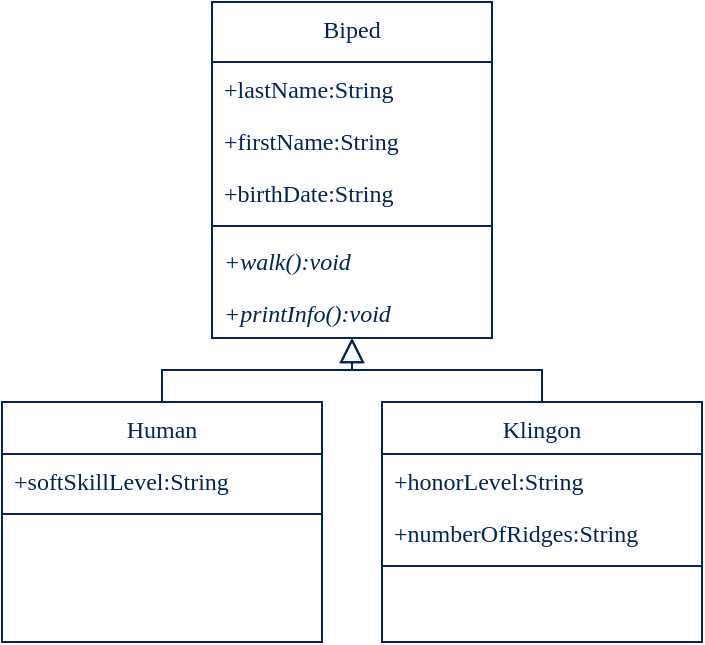 <mxfile version="13.8.0" type="github">
  <diagram id="rLdE9NMtkI9j4RpHwh_D" name="Page-1">
    <mxGraphModel dx="930" dy="627" grid="1" gridSize="10" guides="1" tooltips="1" connect="1" arrows="1" fold="1" page="1" pageScale="1" pageWidth="827" pageHeight="1169" math="0" shadow="0">
      <root>
        <mxCell id="0" />
        <mxCell id="1" parent="0" />
        <mxCell id="Il4NEZTiDTjEN3Wv_gFP-1" value="" style="endArrow=block;endSize=10;endFill=0;shadow=0;strokeWidth=1;rounded=0;edgeStyle=elbowEdgeStyle;elbow=vertical;fontFamily=TitilliumText25L;fontColor=#012656;entryX=0.5;entryY=1;entryDx=0;entryDy=0;strokeColor=#012656;exitX=0.5;exitY=0;exitDx=0;exitDy=0;" edge="1" parent="1" source="Il4NEZTiDTjEN3Wv_gFP-3" target="Il4NEZTiDTjEN3Wv_gFP-13">
          <mxGeometry width="160" relative="1" as="geometry">
            <mxPoint x="130" y="167" as="sourcePoint" />
            <mxPoint x="220" y="137.0" as="targetPoint" />
          </mxGeometry>
        </mxCell>
        <mxCell id="Il4NEZTiDTjEN3Wv_gFP-2" value="" style="endArrow=block;endSize=10;endFill=0;shadow=0;strokeWidth=1;rounded=0;edgeStyle=elbowEdgeStyle;elbow=vertical;fontFamily=TitilliumText25L;fontColor=#012656;strokeColor=#012656;exitX=0.5;exitY=0;exitDx=0;exitDy=0;entryX=0.5;entryY=1;entryDx=0;entryDy=0;" edge="1" parent="1" source="Il4NEZTiDTjEN3Wv_gFP-8" target="Il4NEZTiDTjEN3Wv_gFP-13">
          <mxGeometry width="160" relative="1" as="geometry">
            <mxPoint x="140" y="187.0" as="sourcePoint" />
            <mxPoint x="220" y="147" as="targetPoint" />
            <Array as="points" />
          </mxGeometry>
        </mxCell>
        <mxCell id="Il4NEZTiDTjEN3Wv_gFP-13" value="Biped" style="swimlane;fontStyle=0;align=center;verticalAlign=top;childLayout=stackLayout;horizontal=1;startSize=30;horizontalStack=0;resizeParent=1;resizeLast=0;collapsible=1;marginBottom=0;rounded=0;shadow=0;strokeWidth=1;fontFamily=TitilliumText25L;fontColor=#012656;strokeColor=#012656;" vertex="1" parent="1">
          <mxGeometry x="150" y="50" width="140" height="168" as="geometry">
            <mxRectangle x="230" y="140" width="160" height="26" as="alternateBounds" />
          </mxGeometry>
        </mxCell>
        <mxCell id="Il4NEZTiDTjEN3Wv_gFP-17" value="+lastName:String" style="text;align=left;verticalAlign=top;spacingLeft=4;spacingRight=4;overflow=hidden;rotatable=0;points=[[0,0.5],[1,0.5]];portConstraint=eastwest;rounded=0;shadow=0;html=0;fontFamily=TitilliumText25L;fontColor=#012656;" vertex="1" parent="Il4NEZTiDTjEN3Wv_gFP-13">
          <mxGeometry y="30" width="140" height="26" as="geometry" />
        </mxCell>
        <mxCell id="Il4NEZTiDTjEN3Wv_gFP-16" value="+firstName:String" style="text;align=left;verticalAlign=top;spacingLeft=4;spacingRight=4;overflow=hidden;rotatable=0;points=[[0,0.5],[1,0.5]];portConstraint=eastwest;fontFamily=TitilliumText25L;fontColor=#012656;" vertex="1" parent="Il4NEZTiDTjEN3Wv_gFP-13">
          <mxGeometry y="56" width="140" height="26" as="geometry" />
        </mxCell>
        <mxCell id="Il4NEZTiDTjEN3Wv_gFP-6" value="+birthDate:String" style="text;align=left;verticalAlign=top;spacingLeft=4;spacingRight=4;overflow=hidden;rotatable=0;points=[[0,0.5],[1,0.5]];portConstraint=eastwest;rounded=0;shadow=0;html=0;fontFamily=TitilliumText25L;fontColor=#012656;" vertex="1" parent="Il4NEZTiDTjEN3Wv_gFP-13">
          <mxGeometry y="82" width="140" height="26" as="geometry" />
        </mxCell>
        <mxCell id="Il4NEZTiDTjEN3Wv_gFP-18" value="" style="line;html=1;strokeWidth=1;align=left;verticalAlign=middle;spacingTop=-1;spacingLeft=3;spacingRight=3;rotatable=0;labelPosition=right;points=[];portConstraint=eastwest;fontFamily=TitilliumText25L;fontColor=#012656;strokeColor=#012656;" vertex="1" parent="Il4NEZTiDTjEN3Wv_gFP-13">
          <mxGeometry y="108" width="140" height="8" as="geometry" />
        </mxCell>
        <mxCell id="Il4NEZTiDTjEN3Wv_gFP-14" value="+walk():void" style="text;align=left;verticalAlign=top;spacingLeft=4;spacingRight=4;overflow=hidden;rotatable=0;points=[[0,0.5],[1,0.5]];portConstraint=eastwest;fontFamily=TitilliumText25L;fontColor=#012656;fontStyle=2" vertex="1" parent="Il4NEZTiDTjEN3Wv_gFP-13">
          <mxGeometry y="116" width="140" height="26" as="geometry" />
        </mxCell>
        <mxCell id="Il4NEZTiDTjEN3Wv_gFP-15" value="+printInfo():void" style="text;align=left;verticalAlign=top;spacingLeft=4;spacingRight=4;overflow=hidden;rotatable=0;points=[[0,0.5],[1,0.5]];portConstraint=eastwest;fontFamily=TitilliumText25L;fontColor=#012656;fontStyle=2" vertex="1" parent="Il4NEZTiDTjEN3Wv_gFP-13">
          <mxGeometry y="142" width="140" height="26" as="geometry" />
        </mxCell>
        <mxCell id="Il4NEZTiDTjEN3Wv_gFP-8" value="Klingon" style="swimlane;fontStyle=0;align=center;verticalAlign=top;childLayout=stackLayout;horizontal=1;startSize=26;horizontalStack=0;resizeParent=1;resizeLast=0;collapsible=1;marginBottom=0;rounded=0;shadow=0;strokeWidth=1;fontFamily=TitilliumText25L;fontColor=#012656;strokeColor=#012656;" vertex="1" parent="1">
          <mxGeometry x="235" y="250" width="160" height="120" as="geometry">
            <mxRectangle x="230" y="140" width="160" height="26" as="alternateBounds" />
          </mxGeometry>
        </mxCell>
        <mxCell id="Il4NEZTiDTjEN3Wv_gFP-11" value="+honorLevel:String" style="text;align=left;verticalAlign=top;spacingLeft=4;spacingRight=4;overflow=hidden;rotatable=0;points=[[0,0.5],[1,0.5]];portConstraint=eastwest;rounded=0;shadow=0;html=0;fontFamily=TitilliumText25L;fontColor=#012656;" vertex="1" parent="Il4NEZTiDTjEN3Wv_gFP-8">
          <mxGeometry y="26" width="160" height="26" as="geometry" />
        </mxCell>
        <mxCell id="Il4NEZTiDTjEN3Wv_gFP-20" value="+numberOfRidges:String" style="text;align=left;verticalAlign=top;spacingLeft=4;spacingRight=4;overflow=hidden;rotatable=0;points=[[0,0.5],[1,0.5]];portConstraint=eastwest;rounded=0;shadow=0;html=0;fontFamily=TitilliumText25L;fontColor=#012656;" vertex="1" parent="Il4NEZTiDTjEN3Wv_gFP-8">
          <mxGeometry y="52" width="160" height="26" as="geometry" />
        </mxCell>
        <mxCell id="Il4NEZTiDTjEN3Wv_gFP-12" value="" style="line;html=1;strokeWidth=1;align=left;verticalAlign=middle;spacingTop=-1;spacingLeft=3;spacingRight=3;rotatable=0;labelPosition=right;points=[];portConstraint=eastwest;fontFamily=TitilliumText25L;fontColor=#012656;strokeColor=#012656;" vertex="1" parent="Il4NEZTiDTjEN3Wv_gFP-8">
          <mxGeometry y="78" width="160" height="8" as="geometry" />
        </mxCell>
        <mxCell id="Il4NEZTiDTjEN3Wv_gFP-3" value="Human" style="swimlane;fontStyle=0;align=center;verticalAlign=top;childLayout=stackLayout;horizontal=1;startSize=26;horizontalStack=0;resizeParent=1;resizeLast=0;collapsible=1;marginBottom=0;rounded=0;shadow=0;strokeWidth=1;fontFamily=TitilliumText25L;fontColor=#012656;strokeColor=#012656;" vertex="1" parent="1">
          <mxGeometry x="45" y="250" width="160" height="120" as="geometry">
            <mxRectangle x="230" y="140" width="160" height="26" as="alternateBounds" />
          </mxGeometry>
        </mxCell>
        <mxCell id="Il4NEZTiDTjEN3Wv_gFP-19" value="+softSkillLevel:String" style="text;align=left;verticalAlign=top;spacingLeft=4;spacingRight=4;overflow=hidden;rotatable=0;points=[[0,0.5],[1,0.5]];portConstraint=eastwest;rounded=0;shadow=0;html=0;fontFamily=TitilliumText25L;fontColor=#012656;" vertex="1" parent="Il4NEZTiDTjEN3Wv_gFP-3">
          <mxGeometry y="26" width="160" height="26" as="geometry" />
        </mxCell>
        <mxCell id="Il4NEZTiDTjEN3Wv_gFP-7" value="" style="line;html=1;strokeWidth=1;align=left;verticalAlign=middle;spacingTop=-1;spacingLeft=3;spacingRight=3;rotatable=0;labelPosition=right;points=[];portConstraint=eastwest;fontFamily=TitilliumText25L;fontColor=#012656;strokeColor=#012656;" vertex="1" parent="Il4NEZTiDTjEN3Wv_gFP-3">
          <mxGeometry y="52" width="160" height="8" as="geometry" />
        </mxCell>
      </root>
    </mxGraphModel>
  </diagram>
</mxfile>
